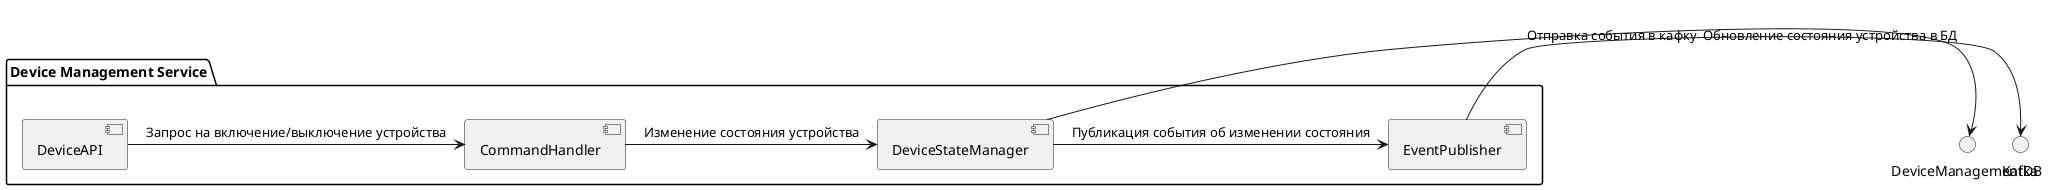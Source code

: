@startuml
package "Device Management Service" {
  component DeviceAPI
  component CommandHandler
  component DeviceStateManager
  component EventPublisher
}

DeviceAPI -> CommandHandler : "Запрос на включение/выключение устройства"
CommandHandler -> DeviceStateManager : "Изменение состояния устройства"
DeviceStateManager -> DeviceManagementDB : "Обновление состояния устройства в БД"
DeviceStateManager -> EventPublisher : "Публикация события об изменении состояния"
EventPublisher -> Kafka : "Отправка события в кафку"

@enduml
